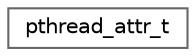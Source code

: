 digraph "Graphical Class Hierarchy"
{
 // LATEX_PDF_SIZE
  bgcolor="transparent";
  edge [fontname=Helvetica,fontsize=10,labelfontname=Helvetica,labelfontsize=10];
  node [fontname=Helvetica,fontsize=10,shape=box,height=0.2,width=0.4];
  rankdir="LR";
  Node0 [id="Node000000",label="pthread_attr_t",height=0.2,width=0.4,color="grey40", fillcolor="white", style="filled",URL="$structpthread__attr__t.html",tooltip=" "];
}
